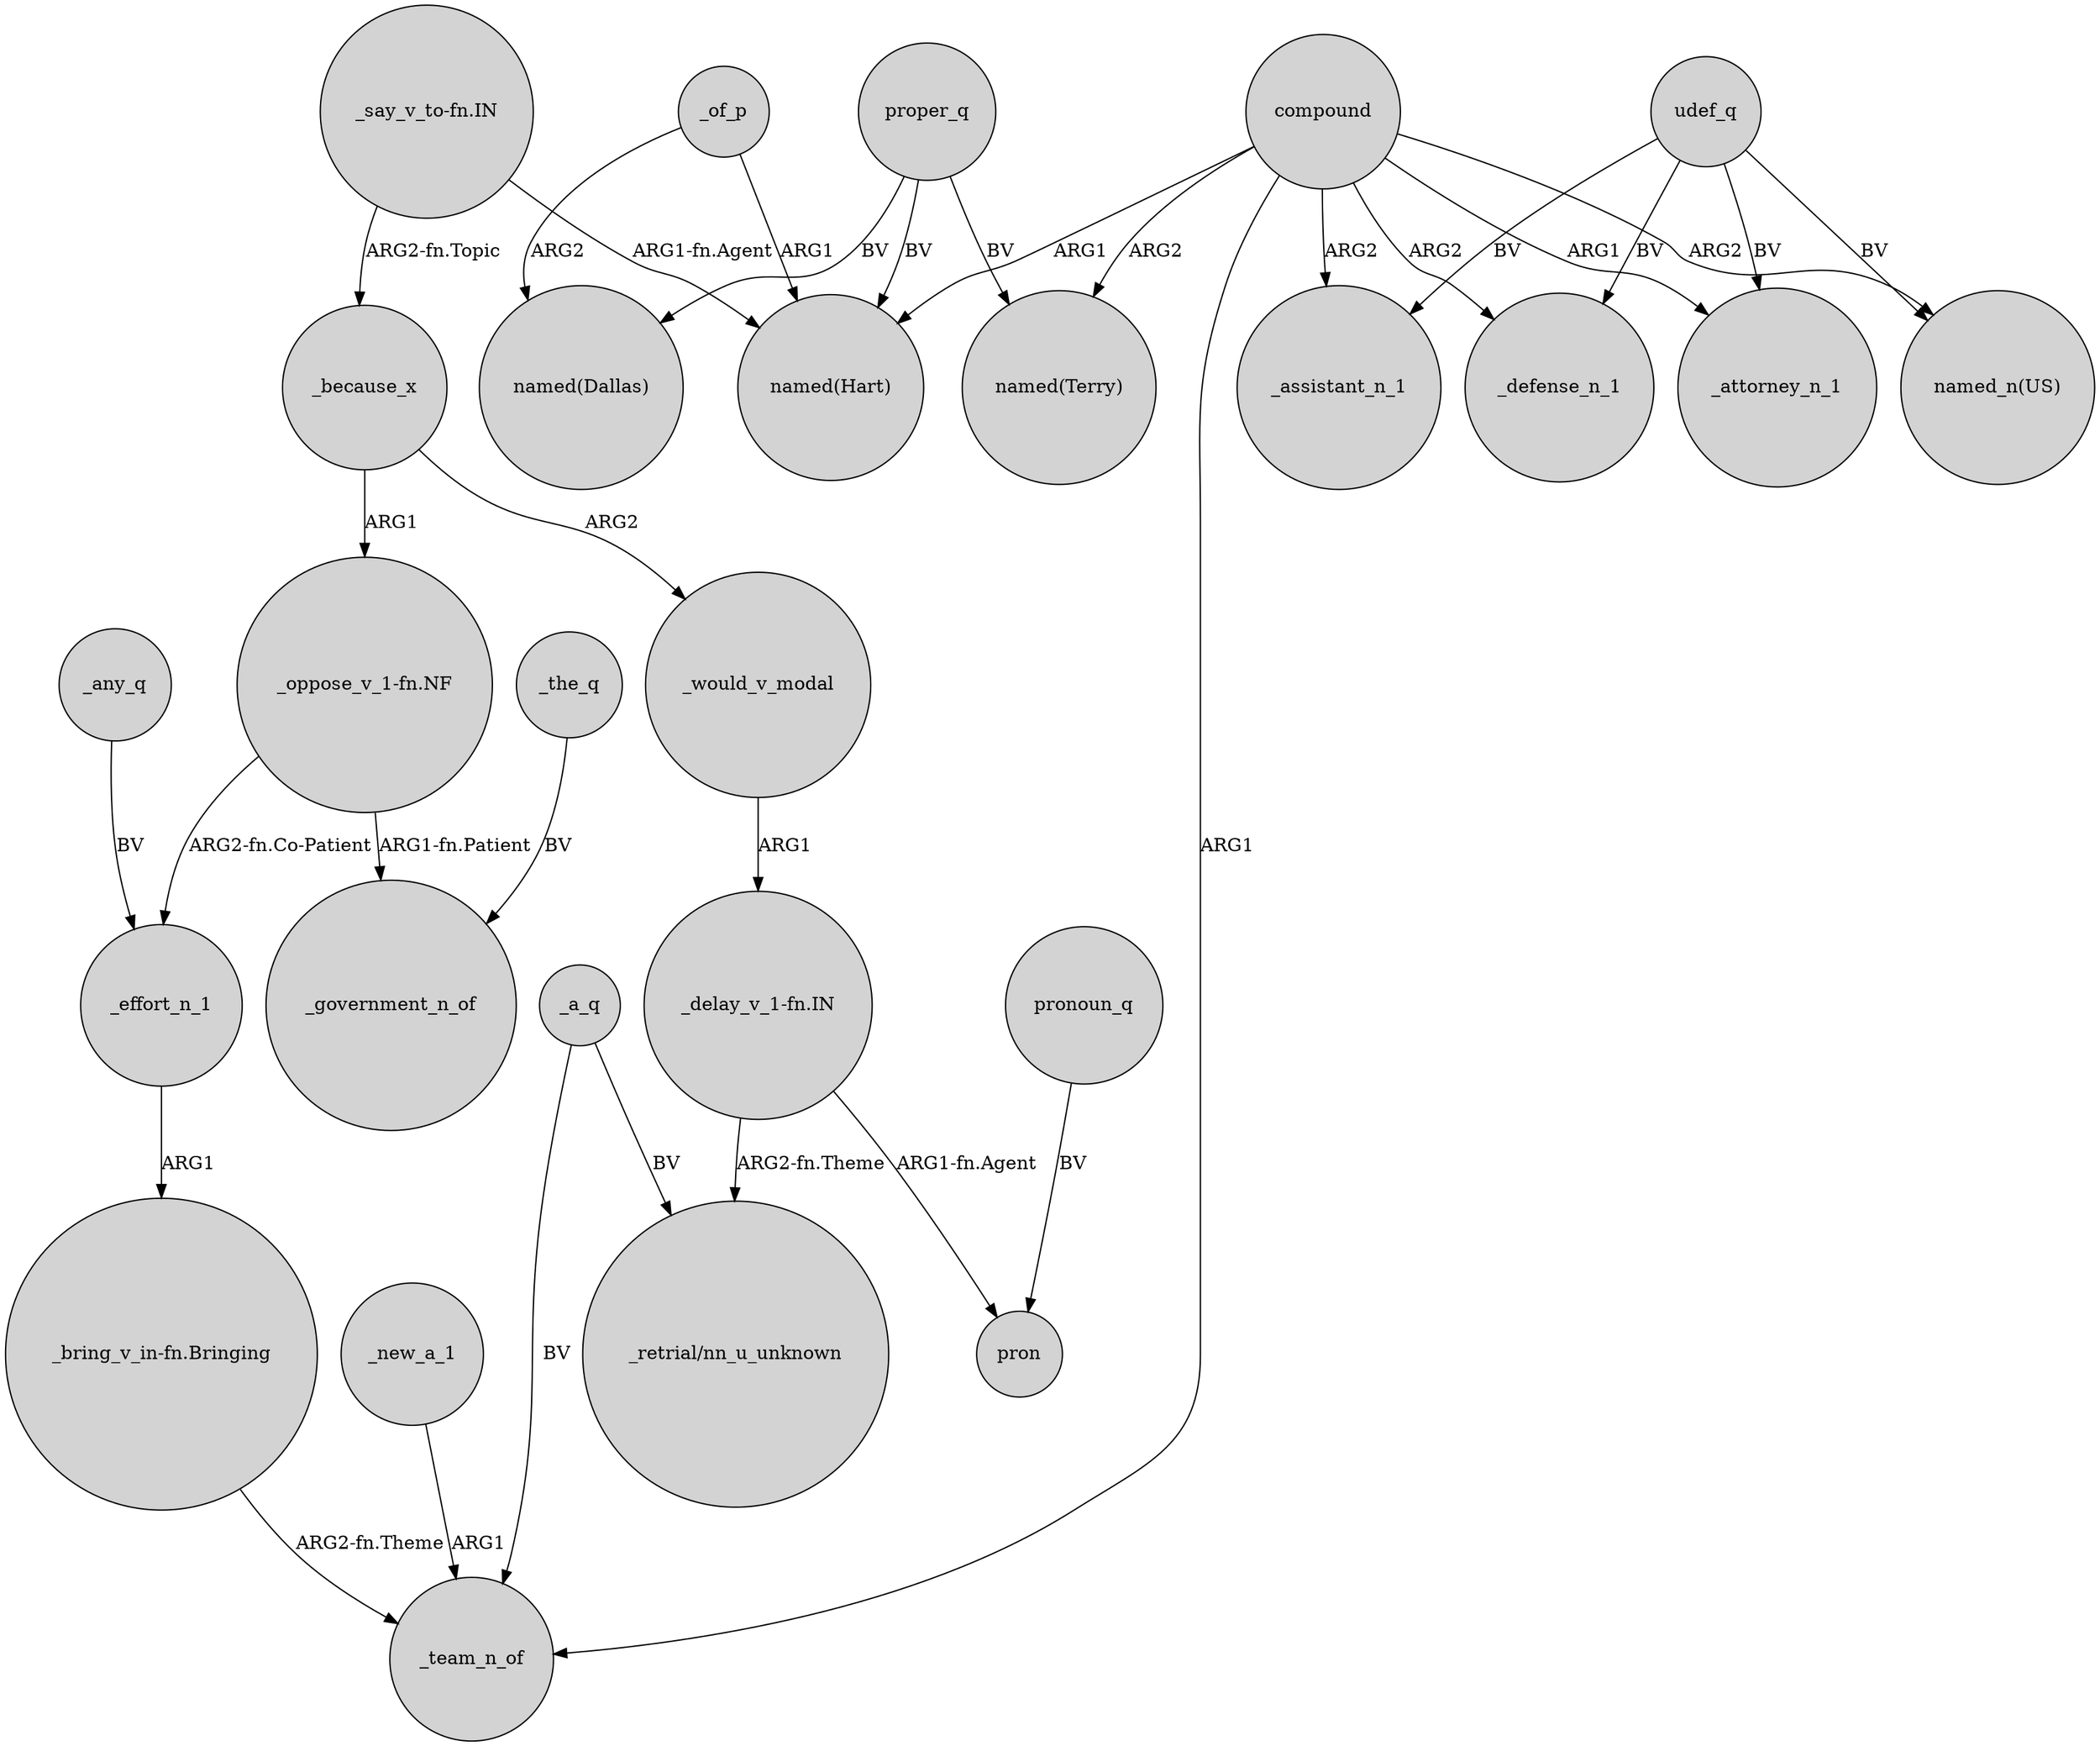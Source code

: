 digraph {
	node [shape=circle style=filled]
	"_bring_v_in-fn.Bringing" -> _team_n_of [label="ARG2-fn.Theme"]
	_new_a_1 -> _team_n_of [label=ARG1]
	compound -> "named(Hart)" [label=ARG1]
	udef_q -> "named_n(US)" [label=BV]
	compound -> "named(Terry)" [label=ARG2]
	compound -> _team_n_of [label=ARG1]
	proper_q -> "named(Terry)" [label=BV]
	_a_q -> _team_n_of [label=BV]
	_effort_n_1 -> "_bring_v_in-fn.Bringing" [label=ARG1]
	"_oppose_v_1-fn.NF" -> _government_n_of [label="ARG1-fn.Patient"]
	compound -> _defense_n_1 [label=ARG2]
	_any_q -> _effort_n_1 [label=BV]
	compound -> "named_n(US)" [label=ARG2]
	"_say_v_to-fn.IN" -> "named(Hart)" [label="ARG1-fn.Agent"]
	"_say_v_to-fn.IN" -> _because_x [label="ARG2-fn.Topic"]
	udef_q -> _assistant_n_1 [label=BV]
	proper_q -> "named(Hart)" [label=BV]
	_because_x -> _would_v_modal [label=ARG2]
	pronoun_q -> pron [label=BV]
	"_delay_v_1-fn.IN" -> "_retrial/nn_u_unknown" [label="ARG2-fn.Theme"]
	udef_q -> _attorney_n_1 [label=BV]
	udef_q -> _defense_n_1 [label=BV]
	_of_p -> "named(Hart)" [label=ARG1]
	"_oppose_v_1-fn.NF" -> _effort_n_1 [label="ARG2-fn.Co-Patient"]
	_a_q -> "_retrial/nn_u_unknown" [label=BV]
	compound -> _attorney_n_1 [label=ARG1]
	_the_q -> _government_n_of [label=BV]
	proper_q -> "named(Dallas)" [label=BV]
	_of_p -> "named(Dallas)" [label=ARG2]
	"_delay_v_1-fn.IN" -> pron [label="ARG1-fn.Agent"]
	_because_x -> "_oppose_v_1-fn.NF" [label=ARG1]
	compound -> _assistant_n_1 [label=ARG2]
	_would_v_modal -> "_delay_v_1-fn.IN" [label=ARG1]
}
